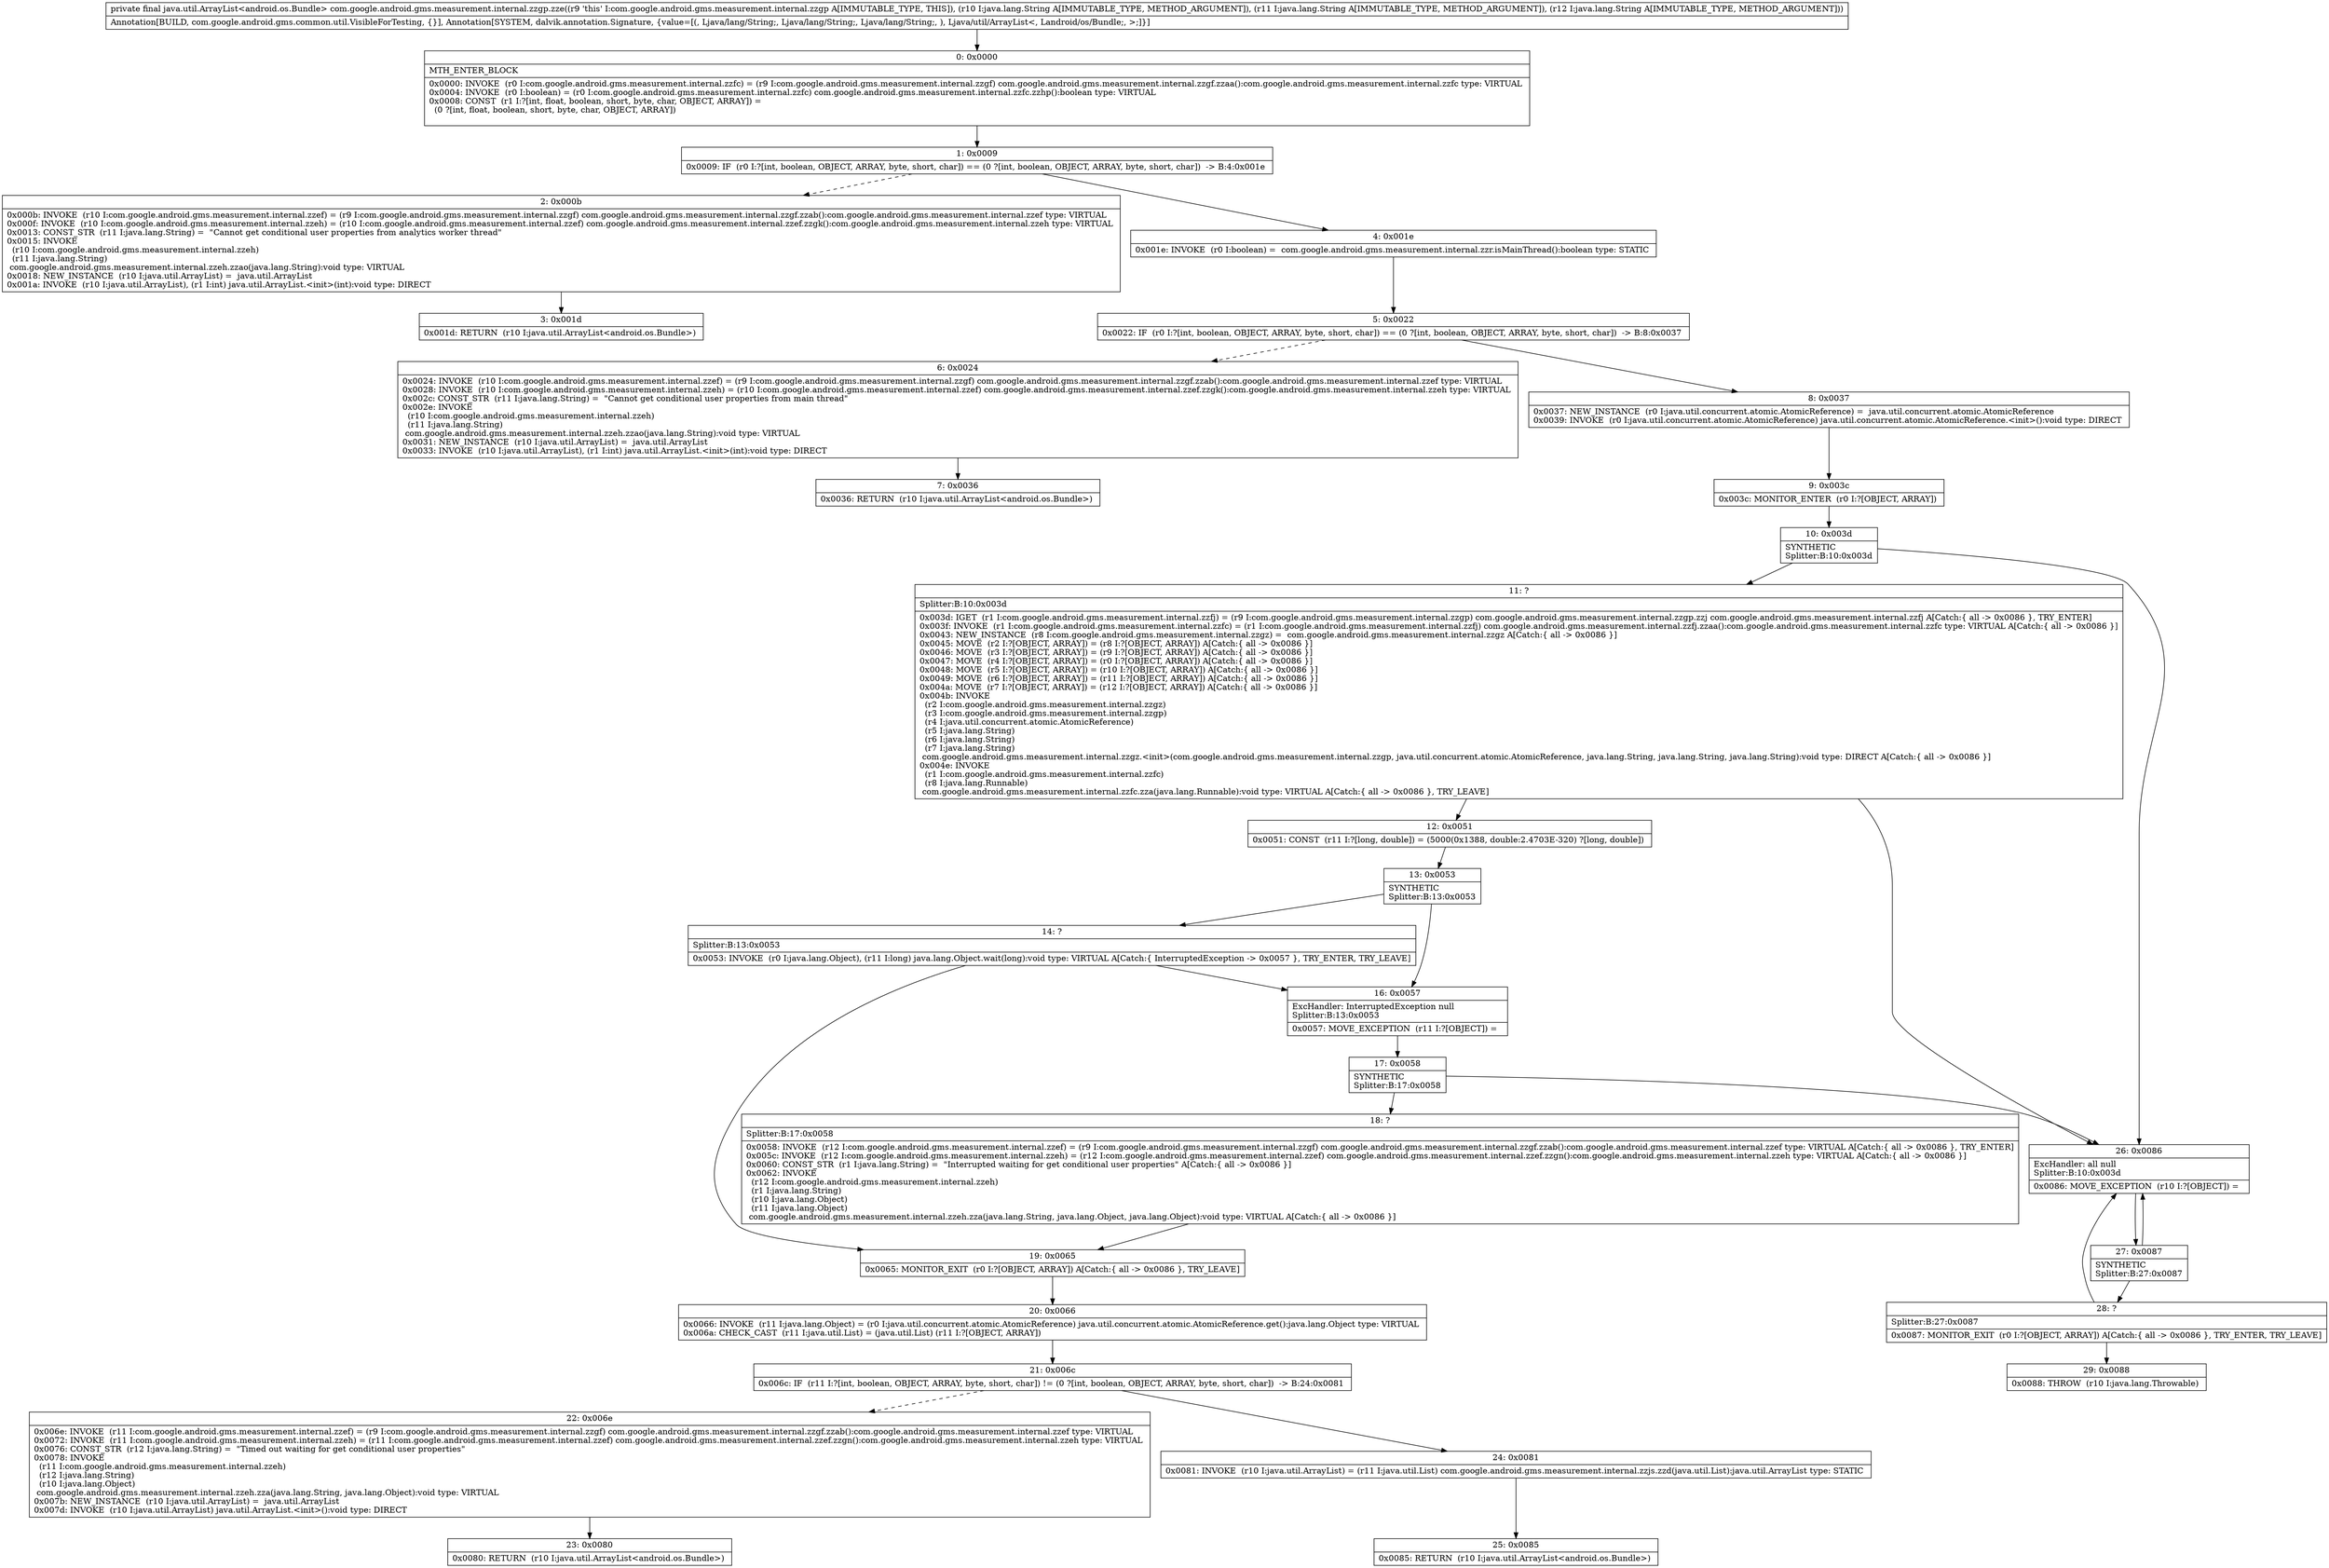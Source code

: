 digraph "CFG forcom.google.android.gms.measurement.internal.zzgp.zze(Ljava\/lang\/String;Ljava\/lang\/String;Ljava\/lang\/String;)Ljava\/util\/ArrayList;" {
Node_0 [shape=record,label="{0\:\ 0x0000|MTH_ENTER_BLOCK\l|0x0000: INVOKE  (r0 I:com.google.android.gms.measurement.internal.zzfc) = (r9 I:com.google.android.gms.measurement.internal.zzgf) com.google.android.gms.measurement.internal.zzgf.zzaa():com.google.android.gms.measurement.internal.zzfc type: VIRTUAL \l0x0004: INVOKE  (r0 I:boolean) = (r0 I:com.google.android.gms.measurement.internal.zzfc) com.google.android.gms.measurement.internal.zzfc.zzhp():boolean type: VIRTUAL \l0x0008: CONST  (r1 I:?[int, float, boolean, short, byte, char, OBJECT, ARRAY]) = \l  (0 ?[int, float, boolean, short, byte, char, OBJECT, ARRAY])\l \l}"];
Node_1 [shape=record,label="{1\:\ 0x0009|0x0009: IF  (r0 I:?[int, boolean, OBJECT, ARRAY, byte, short, char]) == (0 ?[int, boolean, OBJECT, ARRAY, byte, short, char])  \-\> B:4:0x001e \l}"];
Node_2 [shape=record,label="{2\:\ 0x000b|0x000b: INVOKE  (r10 I:com.google.android.gms.measurement.internal.zzef) = (r9 I:com.google.android.gms.measurement.internal.zzgf) com.google.android.gms.measurement.internal.zzgf.zzab():com.google.android.gms.measurement.internal.zzef type: VIRTUAL \l0x000f: INVOKE  (r10 I:com.google.android.gms.measurement.internal.zzeh) = (r10 I:com.google.android.gms.measurement.internal.zzef) com.google.android.gms.measurement.internal.zzef.zzgk():com.google.android.gms.measurement.internal.zzeh type: VIRTUAL \l0x0013: CONST_STR  (r11 I:java.lang.String) =  \"Cannot get conditional user properties from analytics worker thread\" \l0x0015: INVOKE  \l  (r10 I:com.google.android.gms.measurement.internal.zzeh)\l  (r11 I:java.lang.String)\l com.google.android.gms.measurement.internal.zzeh.zzao(java.lang.String):void type: VIRTUAL \l0x0018: NEW_INSTANCE  (r10 I:java.util.ArrayList) =  java.util.ArrayList \l0x001a: INVOKE  (r10 I:java.util.ArrayList), (r1 I:int) java.util.ArrayList.\<init\>(int):void type: DIRECT \l}"];
Node_3 [shape=record,label="{3\:\ 0x001d|0x001d: RETURN  (r10 I:java.util.ArrayList\<android.os.Bundle\>) \l}"];
Node_4 [shape=record,label="{4\:\ 0x001e|0x001e: INVOKE  (r0 I:boolean) =  com.google.android.gms.measurement.internal.zzr.isMainThread():boolean type: STATIC \l}"];
Node_5 [shape=record,label="{5\:\ 0x0022|0x0022: IF  (r0 I:?[int, boolean, OBJECT, ARRAY, byte, short, char]) == (0 ?[int, boolean, OBJECT, ARRAY, byte, short, char])  \-\> B:8:0x0037 \l}"];
Node_6 [shape=record,label="{6\:\ 0x0024|0x0024: INVOKE  (r10 I:com.google.android.gms.measurement.internal.zzef) = (r9 I:com.google.android.gms.measurement.internal.zzgf) com.google.android.gms.measurement.internal.zzgf.zzab():com.google.android.gms.measurement.internal.zzef type: VIRTUAL \l0x0028: INVOKE  (r10 I:com.google.android.gms.measurement.internal.zzeh) = (r10 I:com.google.android.gms.measurement.internal.zzef) com.google.android.gms.measurement.internal.zzef.zzgk():com.google.android.gms.measurement.internal.zzeh type: VIRTUAL \l0x002c: CONST_STR  (r11 I:java.lang.String) =  \"Cannot get conditional user properties from main thread\" \l0x002e: INVOKE  \l  (r10 I:com.google.android.gms.measurement.internal.zzeh)\l  (r11 I:java.lang.String)\l com.google.android.gms.measurement.internal.zzeh.zzao(java.lang.String):void type: VIRTUAL \l0x0031: NEW_INSTANCE  (r10 I:java.util.ArrayList) =  java.util.ArrayList \l0x0033: INVOKE  (r10 I:java.util.ArrayList), (r1 I:int) java.util.ArrayList.\<init\>(int):void type: DIRECT \l}"];
Node_7 [shape=record,label="{7\:\ 0x0036|0x0036: RETURN  (r10 I:java.util.ArrayList\<android.os.Bundle\>) \l}"];
Node_8 [shape=record,label="{8\:\ 0x0037|0x0037: NEW_INSTANCE  (r0 I:java.util.concurrent.atomic.AtomicReference) =  java.util.concurrent.atomic.AtomicReference \l0x0039: INVOKE  (r0 I:java.util.concurrent.atomic.AtomicReference) java.util.concurrent.atomic.AtomicReference.\<init\>():void type: DIRECT \l}"];
Node_9 [shape=record,label="{9\:\ 0x003c|0x003c: MONITOR_ENTER  (r0 I:?[OBJECT, ARRAY]) \l}"];
Node_10 [shape=record,label="{10\:\ 0x003d|SYNTHETIC\lSplitter:B:10:0x003d\l}"];
Node_11 [shape=record,label="{11\:\ ?|Splitter:B:10:0x003d\l|0x003d: IGET  (r1 I:com.google.android.gms.measurement.internal.zzfj) = (r9 I:com.google.android.gms.measurement.internal.zzgp) com.google.android.gms.measurement.internal.zzgp.zzj com.google.android.gms.measurement.internal.zzfj A[Catch:\{ all \-\> 0x0086 \}, TRY_ENTER]\l0x003f: INVOKE  (r1 I:com.google.android.gms.measurement.internal.zzfc) = (r1 I:com.google.android.gms.measurement.internal.zzfj) com.google.android.gms.measurement.internal.zzfj.zzaa():com.google.android.gms.measurement.internal.zzfc type: VIRTUAL A[Catch:\{ all \-\> 0x0086 \}]\l0x0043: NEW_INSTANCE  (r8 I:com.google.android.gms.measurement.internal.zzgz) =  com.google.android.gms.measurement.internal.zzgz A[Catch:\{ all \-\> 0x0086 \}]\l0x0045: MOVE  (r2 I:?[OBJECT, ARRAY]) = (r8 I:?[OBJECT, ARRAY]) A[Catch:\{ all \-\> 0x0086 \}]\l0x0046: MOVE  (r3 I:?[OBJECT, ARRAY]) = (r9 I:?[OBJECT, ARRAY]) A[Catch:\{ all \-\> 0x0086 \}]\l0x0047: MOVE  (r4 I:?[OBJECT, ARRAY]) = (r0 I:?[OBJECT, ARRAY]) A[Catch:\{ all \-\> 0x0086 \}]\l0x0048: MOVE  (r5 I:?[OBJECT, ARRAY]) = (r10 I:?[OBJECT, ARRAY]) A[Catch:\{ all \-\> 0x0086 \}]\l0x0049: MOVE  (r6 I:?[OBJECT, ARRAY]) = (r11 I:?[OBJECT, ARRAY]) A[Catch:\{ all \-\> 0x0086 \}]\l0x004a: MOVE  (r7 I:?[OBJECT, ARRAY]) = (r12 I:?[OBJECT, ARRAY]) A[Catch:\{ all \-\> 0x0086 \}]\l0x004b: INVOKE  \l  (r2 I:com.google.android.gms.measurement.internal.zzgz)\l  (r3 I:com.google.android.gms.measurement.internal.zzgp)\l  (r4 I:java.util.concurrent.atomic.AtomicReference)\l  (r5 I:java.lang.String)\l  (r6 I:java.lang.String)\l  (r7 I:java.lang.String)\l com.google.android.gms.measurement.internal.zzgz.\<init\>(com.google.android.gms.measurement.internal.zzgp, java.util.concurrent.atomic.AtomicReference, java.lang.String, java.lang.String, java.lang.String):void type: DIRECT A[Catch:\{ all \-\> 0x0086 \}]\l0x004e: INVOKE  \l  (r1 I:com.google.android.gms.measurement.internal.zzfc)\l  (r8 I:java.lang.Runnable)\l com.google.android.gms.measurement.internal.zzfc.zza(java.lang.Runnable):void type: VIRTUAL A[Catch:\{ all \-\> 0x0086 \}, TRY_LEAVE]\l}"];
Node_12 [shape=record,label="{12\:\ 0x0051|0x0051: CONST  (r11 I:?[long, double]) = (5000(0x1388, double:2.4703E\-320) ?[long, double]) \l}"];
Node_13 [shape=record,label="{13\:\ 0x0053|SYNTHETIC\lSplitter:B:13:0x0053\l}"];
Node_14 [shape=record,label="{14\:\ ?|Splitter:B:13:0x0053\l|0x0053: INVOKE  (r0 I:java.lang.Object), (r11 I:long) java.lang.Object.wait(long):void type: VIRTUAL A[Catch:\{ InterruptedException \-\> 0x0057 \}, TRY_ENTER, TRY_LEAVE]\l}"];
Node_16 [shape=record,label="{16\:\ 0x0057|ExcHandler: InterruptedException null\lSplitter:B:13:0x0053\l|0x0057: MOVE_EXCEPTION  (r11 I:?[OBJECT]) =  \l}"];
Node_17 [shape=record,label="{17\:\ 0x0058|SYNTHETIC\lSplitter:B:17:0x0058\l}"];
Node_18 [shape=record,label="{18\:\ ?|Splitter:B:17:0x0058\l|0x0058: INVOKE  (r12 I:com.google.android.gms.measurement.internal.zzef) = (r9 I:com.google.android.gms.measurement.internal.zzgf) com.google.android.gms.measurement.internal.zzgf.zzab():com.google.android.gms.measurement.internal.zzef type: VIRTUAL A[Catch:\{ all \-\> 0x0086 \}, TRY_ENTER]\l0x005c: INVOKE  (r12 I:com.google.android.gms.measurement.internal.zzeh) = (r12 I:com.google.android.gms.measurement.internal.zzef) com.google.android.gms.measurement.internal.zzef.zzgn():com.google.android.gms.measurement.internal.zzeh type: VIRTUAL A[Catch:\{ all \-\> 0x0086 \}]\l0x0060: CONST_STR  (r1 I:java.lang.String) =  \"Interrupted waiting for get conditional user properties\" A[Catch:\{ all \-\> 0x0086 \}]\l0x0062: INVOKE  \l  (r12 I:com.google.android.gms.measurement.internal.zzeh)\l  (r1 I:java.lang.String)\l  (r10 I:java.lang.Object)\l  (r11 I:java.lang.Object)\l com.google.android.gms.measurement.internal.zzeh.zza(java.lang.String, java.lang.Object, java.lang.Object):void type: VIRTUAL A[Catch:\{ all \-\> 0x0086 \}]\l}"];
Node_19 [shape=record,label="{19\:\ 0x0065|0x0065: MONITOR_EXIT  (r0 I:?[OBJECT, ARRAY]) A[Catch:\{ all \-\> 0x0086 \}, TRY_LEAVE]\l}"];
Node_20 [shape=record,label="{20\:\ 0x0066|0x0066: INVOKE  (r11 I:java.lang.Object) = (r0 I:java.util.concurrent.atomic.AtomicReference) java.util.concurrent.atomic.AtomicReference.get():java.lang.Object type: VIRTUAL \l0x006a: CHECK_CAST  (r11 I:java.util.List) = (java.util.List) (r11 I:?[OBJECT, ARRAY]) \l}"];
Node_21 [shape=record,label="{21\:\ 0x006c|0x006c: IF  (r11 I:?[int, boolean, OBJECT, ARRAY, byte, short, char]) != (0 ?[int, boolean, OBJECT, ARRAY, byte, short, char])  \-\> B:24:0x0081 \l}"];
Node_22 [shape=record,label="{22\:\ 0x006e|0x006e: INVOKE  (r11 I:com.google.android.gms.measurement.internal.zzef) = (r9 I:com.google.android.gms.measurement.internal.zzgf) com.google.android.gms.measurement.internal.zzgf.zzab():com.google.android.gms.measurement.internal.zzef type: VIRTUAL \l0x0072: INVOKE  (r11 I:com.google.android.gms.measurement.internal.zzeh) = (r11 I:com.google.android.gms.measurement.internal.zzef) com.google.android.gms.measurement.internal.zzef.zzgn():com.google.android.gms.measurement.internal.zzeh type: VIRTUAL \l0x0076: CONST_STR  (r12 I:java.lang.String) =  \"Timed out waiting for get conditional user properties\" \l0x0078: INVOKE  \l  (r11 I:com.google.android.gms.measurement.internal.zzeh)\l  (r12 I:java.lang.String)\l  (r10 I:java.lang.Object)\l com.google.android.gms.measurement.internal.zzeh.zza(java.lang.String, java.lang.Object):void type: VIRTUAL \l0x007b: NEW_INSTANCE  (r10 I:java.util.ArrayList) =  java.util.ArrayList \l0x007d: INVOKE  (r10 I:java.util.ArrayList) java.util.ArrayList.\<init\>():void type: DIRECT \l}"];
Node_23 [shape=record,label="{23\:\ 0x0080|0x0080: RETURN  (r10 I:java.util.ArrayList\<android.os.Bundle\>) \l}"];
Node_24 [shape=record,label="{24\:\ 0x0081|0x0081: INVOKE  (r10 I:java.util.ArrayList) = (r11 I:java.util.List) com.google.android.gms.measurement.internal.zzjs.zzd(java.util.List):java.util.ArrayList type: STATIC \l}"];
Node_25 [shape=record,label="{25\:\ 0x0085|0x0085: RETURN  (r10 I:java.util.ArrayList\<android.os.Bundle\>) \l}"];
Node_26 [shape=record,label="{26\:\ 0x0086|ExcHandler: all null\lSplitter:B:10:0x003d\l|0x0086: MOVE_EXCEPTION  (r10 I:?[OBJECT]) =  \l}"];
Node_27 [shape=record,label="{27\:\ 0x0087|SYNTHETIC\lSplitter:B:27:0x0087\l}"];
Node_28 [shape=record,label="{28\:\ ?|Splitter:B:27:0x0087\l|0x0087: MONITOR_EXIT  (r0 I:?[OBJECT, ARRAY]) A[Catch:\{ all \-\> 0x0086 \}, TRY_ENTER, TRY_LEAVE]\l}"];
Node_29 [shape=record,label="{29\:\ 0x0088|0x0088: THROW  (r10 I:java.lang.Throwable) \l}"];
MethodNode[shape=record,label="{private final java.util.ArrayList\<android.os.Bundle\> com.google.android.gms.measurement.internal.zzgp.zze((r9 'this' I:com.google.android.gms.measurement.internal.zzgp A[IMMUTABLE_TYPE, THIS]), (r10 I:java.lang.String A[IMMUTABLE_TYPE, METHOD_ARGUMENT]), (r11 I:java.lang.String A[IMMUTABLE_TYPE, METHOD_ARGUMENT]), (r12 I:java.lang.String A[IMMUTABLE_TYPE, METHOD_ARGUMENT]))  | Annotation[BUILD, com.google.android.gms.common.util.VisibleForTesting, \{\}], Annotation[SYSTEM, dalvik.annotation.Signature, \{value=[(, Ljava\/lang\/String;, Ljava\/lang\/String;, Ljava\/lang\/String;, ), Ljava\/util\/ArrayList\<, Landroid\/os\/Bundle;, \>;]\}]\l}"];
MethodNode -> Node_0;
Node_0 -> Node_1;
Node_1 -> Node_2[style=dashed];
Node_1 -> Node_4;
Node_2 -> Node_3;
Node_4 -> Node_5;
Node_5 -> Node_6[style=dashed];
Node_5 -> Node_8;
Node_6 -> Node_7;
Node_8 -> Node_9;
Node_9 -> Node_10;
Node_10 -> Node_11;
Node_10 -> Node_26;
Node_11 -> Node_12;
Node_11 -> Node_26;
Node_12 -> Node_13;
Node_13 -> Node_14;
Node_13 -> Node_16;
Node_14 -> Node_16;
Node_14 -> Node_19;
Node_16 -> Node_17;
Node_17 -> Node_18;
Node_17 -> Node_26;
Node_18 -> Node_19;
Node_19 -> Node_20;
Node_20 -> Node_21;
Node_21 -> Node_22[style=dashed];
Node_21 -> Node_24;
Node_22 -> Node_23;
Node_24 -> Node_25;
Node_26 -> Node_27;
Node_27 -> Node_28;
Node_27 -> Node_26;
Node_28 -> Node_29;
Node_28 -> Node_26;
}

